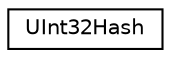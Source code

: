 digraph "Graphical Class Hierarchy"
{
  edge [fontname="Helvetica",fontsize="10",labelfontname="Helvetica",labelfontsize="10"];
  node [fontname="Helvetica",fontsize="10",shape=record];
  rankdir="LR";
  Node0 [label="UInt32Hash",height=0.2,width=0.4,color="black", fillcolor="white", style="filled",URL="$struct_u_int32_hash.html"];
}

